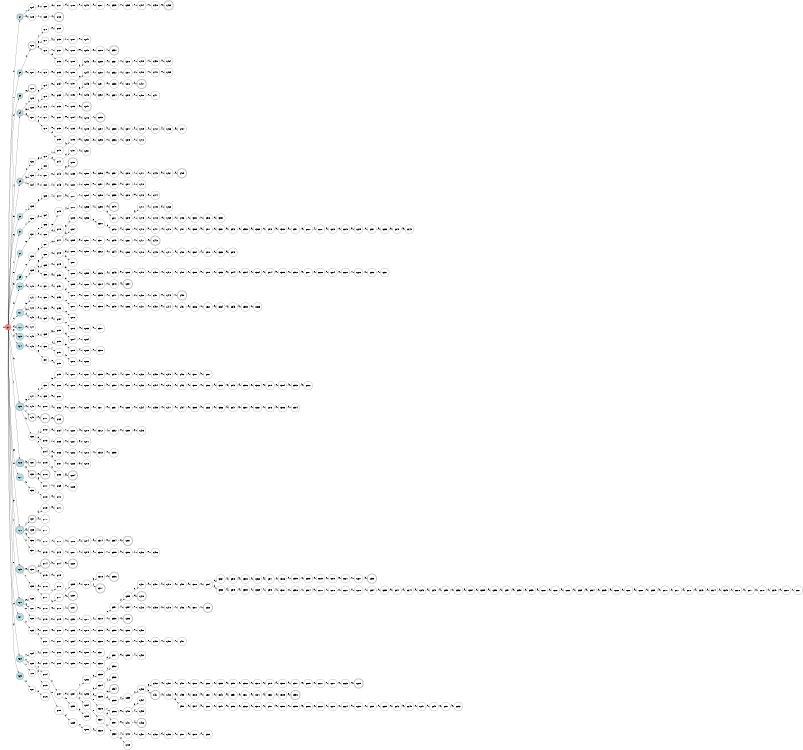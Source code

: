 digraph APTAALF {
__start0 [style = invis, shape = none, label = "", width = 0, height = 0];

rankdir=LR;
size="8,5";

s0 [style="filled", color="black", fillcolor="#ff817b" shape="circle", label="q0"];
s1 [style="rounded,filled", color="black", fillcolor="powderblue" shape="doublecircle", label="q1"];
s2 [style="filled", color="black", fillcolor="powderblue" shape="circle", label="q2"];
s3 [style="filled", color="black", fillcolor="powderblue" shape="circle", label="q3"];
s4 [style="rounded,filled", color="black", fillcolor="powderblue" shape="doublecircle", label="q4"];
s5 [style="rounded,filled", color="black", fillcolor="powderblue" shape="doublecircle", label="q5"];
s6 [style="filled", color="black", fillcolor="powderblue" shape="circle", label="q6"];
s7 [style="filled", color="black", fillcolor="powderblue" shape="circle", label="q7"];
s8 [style="filled", color="black", fillcolor="powderblue" shape="circle", label="q8"];
s9 [style="filled", color="black", fillcolor="powderblue" shape="circle", label="q9"];
s10 [style="filled", color="black", fillcolor="powderblue" shape="circle", label="q10"];
s11 [style="filled", color="black", fillcolor="powderblue" shape="circle", label="q11"];
s12 [style="filled", color="black", fillcolor="powderblue" shape="circle", label="q12"];
s13 [style="filled", color="black", fillcolor="powderblue" shape="circle", label="q13"];
s14 [style="filled", color="black", fillcolor="powderblue" shape="circle", label="q14"];
s15 [style="rounded,filled", color="black", fillcolor="powderblue" shape="doublecircle", label="q15"];
s16 [style="rounded,filled", color="black", fillcolor="powderblue" shape="doublecircle", label="q16"];
s17 [style="filled", color="black", fillcolor="powderblue" shape="circle", label="q17"];
s18 [style="rounded,filled", color="black", fillcolor="powderblue" shape="doublecircle", label="q18"];
s19 [style="rounded,filled", color="black", fillcolor="powderblue" shape="doublecircle", label="q19"];
s20 [style="rounded,filled", color="black", fillcolor="powderblue" shape="doublecircle", label="q20"];
s21 [style="filled", color="black", fillcolor="powderblue" shape="circle", label="q21"];
s22 [style="filled", color="black", fillcolor="powderblue" shape="circle", label="q22"];
s23 [style="filled", color="black", fillcolor="powderblue" shape="circle", label="q23"];
s24 [style="filled", color="black", fillcolor="white" shape="circle", label="q24"];
s25 [style="filled", color="black", fillcolor="white" shape="circle", label="q25"];
s26 [style="rounded,filled", color="black", fillcolor="white" shape="doublecircle", label="q26"];
s27 [style="filled", color="black", fillcolor="white" shape="circle", label="q27"];
s28 [style="rounded,filled", color="black", fillcolor="white" shape="doublecircle", label="q28"];
s29 [style="filled", color="black", fillcolor="white" shape="circle", label="q29"];
s30 [style="filled", color="black", fillcolor="white" shape="circle", label="q30"];
s31 [style="filled", color="black", fillcolor="white" shape="circle", label="q31"];
s32 [style="filled", color="black", fillcolor="white" shape="circle", label="q32"];
s33 [style="filled", color="black", fillcolor="white" shape="circle", label="q33"];
s34 [style="filled", color="black", fillcolor="white" shape="circle", label="q34"];
s35 [style="filled", color="black", fillcolor="white" shape="circle", label="q35"];
s36 [style="filled", color="black", fillcolor="white" shape="circle", label="q36"];
s37 [style="filled", color="black", fillcolor="white" shape="circle", label="q37"];
s38 [style="filled", color="black", fillcolor="white" shape="circle", label="q38"];
s39 [style="filled", color="black", fillcolor="white" shape="circle", label="q39"];
s40 [style="filled", color="black", fillcolor="white" shape="circle", label="q40"];
s41 [style="filled", color="black", fillcolor="white" shape="circle", label="q41"];
s42 [style="filled", color="black", fillcolor="white" shape="circle", label="q42"];
s43 [style="filled", color="black", fillcolor="white" shape="circle", label="q43"];
s44 [style="filled", color="black", fillcolor="white" shape="circle", label="q44"];
s45 [style="filled", color="black", fillcolor="white" shape="circle", label="q45"];
s46 [style="filled", color="black", fillcolor="white" shape="circle", label="q46"];
s47 [style="filled", color="black", fillcolor="white" shape="circle", label="q47"];
s48 [style="filled", color="black", fillcolor="white" shape="circle", label="q48"];
s49 [style="rounded,filled", color="black", fillcolor="white" shape="doublecircle", label="q49"];
s50 [style="filled", color="black", fillcolor="white" shape="circle", label="q50"];
s51 [style="rounded,filled", color="black", fillcolor="white" shape="doublecircle", label="q51"];
s52 [style="rounded,filled", color="black", fillcolor="white" shape="doublecircle", label="q52"];
s53 [style="filled", color="black", fillcolor="white" shape="circle", label="q53"];
s54 [style="rounded,filled", color="black", fillcolor="white" shape="doublecircle", label="q54"];
s55 [style="rounded,filled", color="black", fillcolor="white" shape="doublecircle", label="q55"];
s56 [style="filled", color="black", fillcolor="white" shape="circle", label="q56"];
s57 [style="filled", color="black", fillcolor="white" shape="circle", label="q57"];
s58 [style="rounded,filled", color="black", fillcolor="white" shape="doublecircle", label="q58"];
s59 [style="filled", color="black", fillcolor="white" shape="circle", label="q59"];
s60 [style="filled", color="black", fillcolor="white" shape="circle", label="q60"];
s61 [style="filled", color="black", fillcolor="white" shape="circle", label="q61"];
s62 [style="filled", color="black", fillcolor="white" shape="circle", label="q62"];
s63 [style="filled", color="black", fillcolor="white" shape="circle", label="q63"];
s64 [style="filled", color="black", fillcolor="white" shape="circle", label="q64"];
s65 [style="filled", color="black", fillcolor="white" shape="circle", label="q65"];
s66 [style="filled", color="black", fillcolor="white" shape="circle", label="q66"];
s67 [style="filled", color="black", fillcolor="white" shape="circle", label="q67"];
s68 [style="filled", color="black", fillcolor="white" shape="circle", label="q68"];
s69 [style="filled", color="black", fillcolor="white" shape="circle", label="q69"];
s70 [style="filled", color="black", fillcolor="white" shape="circle", label="q70"];
s71 [style="filled", color="black", fillcolor="white" shape="circle", label="q71"];
s72 [style="filled", color="black", fillcolor="white" shape="circle", label="q72"];
s73 [style="filled", color="black", fillcolor="white" shape="circle", label="q73"];
s74 [style="filled", color="black", fillcolor="white" shape="circle", label="q74"];
s75 [style="filled", color="black", fillcolor="white" shape="circle", label="q75"];
s76 [style="filled", color="black", fillcolor="white" shape="circle", label="q76"];
s77 [style="filled", color="black", fillcolor="white" shape="circle", label="q77"];
s78 [style="filled", color="black", fillcolor="white" shape="circle", label="q78"];
s79 [style="filled", color="black", fillcolor="white" shape="circle", label="q79"];
s80 [style="filled", color="black", fillcolor="white" shape="circle", label="q80"];
s81 [style="filled", color="black", fillcolor="white" shape="circle", label="q81"];
s82 [style="filled", color="black", fillcolor="white" shape="circle", label="q82"];
s83 [style="filled", color="black", fillcolor="white" shape="circle", label="q83"];
s84 [style="filled", color="black", fillcolor="white" shape="circle", label="q84"];
s85 [style="filled", color="black", fillcolor="white" shape="circle", label="q85"];
s86 [style="filled", color="black", fillcolor="white" shape="circle", label="q86"];
s87 [style="filled", color="black", fillcolor="white" shape="circle", label="q87"];
s88 [style="filled", color="black", fillcolor="white" shape="circle", label="q88"];
s89 [style="filled", color="black", fillcolor="white" shape="circle", label="q89"];
s90 [style="filled", color="black", fillcolor="white" shape="circle", label="q90"];
s91 [style="filled", color="black", fillcolor="white" shape="circle", label="q91"];
s92 [style="filled", color="black", fillcolor="white" shape="circle", label="q92"];
s93 [style="filled", color="black", fillcolor="white" shape="circle", label="q93"];
s94 [style="filled", color="black", fillcolor="white" shape="circle", label="q94"];
s95 [style="filled", color="black", fillcolor="white" shape="circle", label="q95"];
s96 [style="filled", color="black", fillcolor="white" shape="circle", label="q96"];
s97 [style="filled", color="black", fillcolor="white" shape="circle", label="q97"];
s98 [style="filled", color="black", fillcolor="white" shape="circle", label="q98"];
s99 [style="filled", color="black", fillcolor="white" shape="circle", label="q99"];
s100 [style="filled", color="black", fillcolor="white" shape="circle", label="q100"];
s101 [style="rounded,filled", color="black", fillcolor="white" shape="doublecircle", label="q101"];
s102 [style="filled", color="black", fillcolor="white" shape="circle", label="q102"];
s103 [style="filled", color="black", fillcolor="white" shape="circle", label="q103"];
s104 [style="filled", color="black", fillcolor="white" shape="circle", label="q104"];
s105 [style="filled", color="black", fillcolor="white" shape="circle", label="q105"];
s106 [style="rounded,filled", color="black", fillcolor="white" shape="doublecircle", label="q106"];
s107 [style="filled", color="black", fillcolor="white" shape="circle", label="q107"];
s108 [style="filled", color="black", fillcolor="white" shape="circle", label="q108"];
s109 [style="filled", color="black", fillcolor="white" shape="circle", label="q109"];
s110 [style="filled", color="black", fillcolor="white" shape="circle", label="q110"];
s111 [style="filled", color="black", fillcolor="white" shape="circle", label="q111"];
s112 [style="filled", color="black", fillcolor="white" shape="circle", label="q112"];
s113 [style="filled", color="black", fillcolor="white" shape="circle", label="q113"];
s114 [style="rounded,filled", color="black", fillcolor="white" shape="doublecircle", label="q114"];
s115 [style="filled", color="black", fillcolor="white" shape="circle", label="q115"];
s116 [style="filled", color="black", fillcolor="white" shape="circle", label="q116"];
s117 [style="filled", color="black", fillcolor="white" shape="circle", label="q117"];
s118 [style="filled", color="black", fillcolor="white" shape="circle", label="q118"];
s119 [style="filled", color="black", fillcolor="white" shape="circle", label="q119"];
s120 [style="filled", color="black", fillcolor="white" shape="circle", label="q120"];
s121 [style="filled", color="black", fillcolor="white" shape="circle", label="q121"];
s122 [style="filled", color="black", fillcolor="white" shape="circle", label="q122"];
s123 [style="filled", color="black", fillcolor="white" shape="circle", label="q123"];
s124 [style="filled", color="black", fillcolor="white" shape="circle", label="q124"];
s125 [style="filled", color="black", fillcolor="white" shape="circle", label="q125"];
s126 [style="filled", color="black", fillcolor="white" shape="circle", label="q126"];
s127 [style="filled", color="black", fillcolor="white" shape="circle", label="q127"];
s128 [style="rounded,filled", color="black", fillcolor="white" shape="doublecircle", label="q128"];
s129 [style="filled", color="black", fillcolor="white" shape="circle", label="q129"];
s130 [style="filled", color="black", fillcolor="white" shape="circle", label="q130"];
s131 [style="filled", color="black", fillcolor="white" shape="circle", label="q131"];
s132 [style="filled", color="black", fillcolor="white" shape="circle", label="q132"];
s133 [style="filled", color="black", fillcolor="white" shape="circle", label="q133"];
s134 [style="filled", color="black", fillcolor="white" shape="circle", label="q134"];
s135 [style="filled", color="black", fillcolor="white" shape="circle", label="q135"];
s136 [style="filled", color="black", fillcolor="white" shape="circle", label="q136"];
s137 [style="filled", color="black", fillcolor="white" shape="circle", label="q137"];
s138 [style="filled", color="black", fillcolor="white" shape="circle", label="q138"];
s139 [style="filled", color="black", fillcolor="white" shape="circle", label="q139"];
s140 [style="filled", color="black", fillcolor="white" shape="circle", label="q140"];
s141 [style="filled", color="black", fillcolor="white" shape="circle", label="q141"];
s142 [style="filled", color="black", fillcolor="white" shape="circle", label="q142"];
s143 [style="filled", color="black", fillcolor="white" shape="circle", label="q143"];
s144 [style="filled", color="black", fillcolor="white" shape="circle", label="q144"];
s145 [style="filled", color="black", fillcolor="white" shape="circle", label="q145"];
s146 [style="filled", color="black", fillcolor="white" shape="circle", label="q146"];
s147 [style="filled", color="black", fillcolor="white" shape="circle", label="q147"];
s148 [style="filled", color="black", fillcolor="white" shape="circle", label="q148"];
s149 [style="filled", color="black", fillcolor="white" shape="circle", label="q149"];
s150 [style="filled", color="black", fillcolor="white" shape="circle", label="q150"];
s151 [style="filled", color="black", fillcolor="white" shape="circle", label="q151"];
s152 [style="filled", color="black", fillcolor="white" shape="circle", label="q152"];
s153 [style="filled", color="black", fillcolor="white" shape="circle", label="q153"];
s154 [style="filled", color="black", fillcolor="white" shape="circle", label="q154"];
s155 [style="filled", color="black", fillcolor="white" shape="circle", label="q155"];
s156 [style="filled", color="black", fillcolor="white" shape="circle", label="q156"];
s157 [style="filled", color="black", fillcolor="white" shape="circle", label="q157"];
s158 [style="filled", color="black", fillcolor="white" shape="circle", label="q158"];
s159 [style="filled", color="black", fillcolor="white" shape="circle", label="q159"];
s160 [style="filled", color="black", fillcolor="white" shape="circle", label="q160"];
s161 [style="filled", color="black", fillcolor="white" shape="circle", label="q161"];
s162 [style="filled", color="black", fillcolor="white" shape="circle", label="q162"];
s163 [style="rounded,filled", color="black", fillcolor="white" shape="doublecircle", label="q163"];
s164 [style="filled", color="black", fillcolor="white" shape="circle", label="q164"];
s165 [style="filled", color="black", fillcolor="white" shape="circle", label="q165"];
s166 [style="filled", color="black", fillcolor="white" shape="circle", label="q166"];
s167 [style="filled", color="black", fillcolor="white" shape="circle", label="q167"];
s168 [style="filled", color="black", fillcolor="white" shape="circle", label="q168"];
s169 [style="filled", color="black", fillcolor="white" shape="circle", label="q169"];
s170 [style="filled", color="black", fillcolor="white" shape="circle", label="q170"];
s171 [style="filled", color="black", fillcolor="white" shape="circle", label="q171"];
s172 [style="filled", color="black", fillcolor="white" shape="circle", label="q172"];
s173 [style="filled", color="black", fillcolor="white" shape="circle", label="q173"];
s174 [style="filled", color="black", fillcolor="white" shape="circle", label="q174"];
s175 [style="filled", color="black", fillcolor="white" shape="circle", label="q175"];
s176 [style="filled", color="black", fillcolor="white" shape="circle", label="q176"];
s177 [style="filled", color="black", fillcolor="white" shape="circle", label="q177"];
s178 [style="filled", color="black", fillcolor="white" shape="circle", label="q178"];
s179 [style="filled", color="black", fillcolor="white" shape="circle", label="q179"];
s180 [style="filled", color="black", fillcolor="white" shape="circle", label="q180"];
s181 [style="filled", color="black", fillcolor="white" shape="circle", label="q181"];
s182 [style="filled", color="black", fillcolor="white" shape="circle", label="q182"];
s183 [style="filled", color="black", fillcolor="white" shape="circle", label="q183"];
s184 [style="filled", color="black", fillcolor="white" shape="circle", label="q184"];
s185 [style="filled", color="black", fillcolor="white" shape="circle", label="q185"];
s186 [style="filled", color="black", fillcolor="white" shape="circle", label="q186"];
s187 [style="filled", color="black", fillcolor="white" shape="circle", label="q187"];
s188 [style="filled", color="black", fillcolor="white" shape="circle", label="q188"];
s189 [style="filled", color="black", fillcolor="white" shape="circle", label="q189"];
s190 [style="filled", color="black", fillcolor="white" shape="circle", label="q190"];
s191 [style="filled", color="black", fillcolor="white" shape="circle", label="q191"];
s192 [style="filled", color="black", fillcolor="white" shape="circle", label="q192"];
s193 [style="filled", color="black", fillcolor="white" shape="circle", label="q193"];
s194 [style="filled", color="black", fillcolor="white" shape="circle", label="q194"];
s195 [style="filled", color="black", fillcolor="white" shape="circle", label="q195"];
s196 [style="filled", color="black", fillcolor="white" shape="circle", label="q196"];
s197 [style="filled", color="black", fillcolor="white" shape="circle", label="q197"];
s198 [style="rounded,filled", color="black", fillcolor="white" shape="doublecircle", label="q198"];
s199 [style="filled", color="black", fillcolor="white" shape="circle", label="q199"];
s200 [style="filled", color="black", fillcolor="white" shape="circle", label="q200"];
s201 [style="filled", color="black", fillcolor="white" shape="circle", label="q201"];
s202 [style="filled", color="black", fillcolor="white" shape="circle", label="q202"];
s203 [style="filled", color="black", fillcolor="white" shape="circle", label="q203"];
s204 [style="filled", color="black", fillcolor="white" shape="circle", label="q204"];
s205 [style="filled", color="black", fillcolor="white" shape="circle", label="q205"];
s206 [style="filled", color="black", fillcolor="white" shape="circle", label="q206"];
s207 [style="filled", color="black", fillcolor="white" shape="circle", label="q207"];
s208 [style="filled", color="black", fillcolor="white" shape="circle", label="q208"];
s209 [style="filled", color="black", fillcolor="white" shape="circle", label="q209"];
s210 [style="filled", color="black", fillcolor="white" shape="circle", label="q210"];
s211 [style="filled", color="black", fillcolor="white" shape="circle", label="q211"];
s212 [style="filled", color="black", fillcolor="white" shape="circle", label="q212"];
s213 [style="filled", color="black", fillcolor="white" shape="circle", label="q213"];
s214 [style="filled", color="black", fillcolor="white" shape="circle", label="q214"];
s215 [style="filled", color="black", fillcolor="white" shape="circle", label="q215"];
s216 [style="filled", color="black", fillcolor="white" shape="circle", label="q216"];
s217 [style="filled", color="black", fillcolor="white" shape="circle", label="q217"];
s218 [style="filled", color="black", fillcolor="white" shape="circle", label="q218"];
s219 [style="filled", color="black", fillcolor="white" shape="circle", label="q219"];
s220 [style="filled", color="black", fillcolor="white" shape="circle", label="q220"];
s221 [style="filled", color="black", fillcolor="white" shape="circle", label="q221"];
s222 [style="filled", color="black", fillcolor="white" shape="circle", label="q222"];
s223 [style="filled", color="black", fillcolor="white" shape="circle", label="q223"];
s224 [style="rounded,filled", color="black", fillcolor="white" shape="doublecircle", label="q224"];
s225 [style="filled", color="black", fillcolor="white" shape="circle", label="q225"];
s226 [style="filled", color="black", fillcolor="white" shape="circle", label="q226"];
s227 [style="filled", color="black", fillcolor="white" shape="circle", label="q227"];
s228 [style="rounded,filled", color="black", fillcolor="white" shape="doublecircle", label="q228"];
s229 [style="filled", color="black", fillcolor="white" shape="circle", label="q229"];
s230 [style="rounded,filled", color="black", fillcolor="white" shape="doublecircle", label="q230"];
s231 [style="rounded,filled", color="black", fillcolor="white" shape="doublecircle", label="q231"];
s232 [style="filled", color="black", fillcolor="white" shape="circle", label="q232"];
s233 [style="filled", color="black", fillcolor="white" shape="circle", label="q233"];
s234 [style="filled", color="black", fillcolor="white" shape="circle", label="q234"];
s235 [style="filled", color="black", fillcolor="white" shape="circle", label="q235"];
s236 [style="filled", color="black", fillcolor="white" shape="circle", label="q236"];
s237 [style="filled", color="black", fillcolor="white" shape="circle", label="q237"];
s238 [style="filled", color="black", fillcolor="white" shape="circle", label="q238"];
s239 [style="filled", color="black", fillcolor="white" shape="circle", label="q239"];
s240 [style="filled", color="black", fillcolor="white" shape="circle", label="q240"];
s241 [style="filled", color="black", fillcolor="white" shape="circle", label="q241"];
s242 [style="filled", color="black", fillcolor="white" shape="circle", label="q242"];
s243 [style="filled", color="black", fillcolor="white" shape="circle", label="q243"];
s244 [style="filled", color="black", fillcolor="white" shape="circle", label="q244"];
s245 [style="filled", color="black", fillcolor="white" shape="circle", label="q245"];
s246 [style="filled", color="black", fillcolor="white" shape="circle", label="q246"];
s247 [style="rounded,filled", color="black", fillcolor="white" shape="doublecircle", label="q247"];
s248 [style="filled", color="black", fillcolor="white" shape="circle", label="q248"];
s249 [style="filled", color="black", fillcolor="white" shape="circle", label="q249"];
s250 [style="filled", color="black", fillcolor="white" shape="circle", label="q250"];
s251 [style="filled", color="black", fillcolor="white" shape="circle", label="q251"];
s252 [style="filled", color="black", fillcolor="white" shape="circle", label="q252"];
s253 [style="filled", color="black", fillcolor="white" shape="circle", label="q253"];
s254 [style="filled", color="black", fillcolor="white" shape="circle", label="q254"];
s255 [style="filled", color="black", fillcolor="white" shape="circle", label="q255"];
s256 [style="filled", color="black", fillcolor="white" shape="circle", label="q256"];
s257 [style="filled", color="black", fillcolor="white" shape="circle", label="q257"];
s258 [style="filled", color="black", fillcolor="white" shape="circle", label="q258"];
s259 [style="filled", color="black", fillcolor="white" shape="circle", label="q259"];
s260 [style="filled", color="black", fillcolor="white" shape="circle", label="q260"];
s261 [style="filled", color="black", fillcolor="white" shape="circle", label="q261"];
s262 [style="filled", color="black", fillcolor="white" shape="circle", label="q262"];
s263 [style="filled", color="black", fillcolor="white" shape="circle", label="q263"];
s264 [style="filled", color="black", fillcolor="white" shape="circle", label="q264"];
s265 [style="filled", color="black", fillcolor="white" shape="circle", label="q265"];
s266 [style="filled", color="black", fillcolor="white" shape="circle", label="q266"];
s267 [style="filled", color="black", fillcolor="white" shape="circle", label="q267"];
s268 [style="filled", color="black", fillcolor="white" shape="circle", label="q268"];
s269 [style="filled", color="black", fillcolor="white" shape="circle", label="q269"];
s270 [style="filled", color="black", fillcolor="white" shape="circle", label="q270"];
s271 [style="filled", color="black", fillcolor="white" shape="circle", label="q271"];
s272 [style="filled", color="black", fillcolor="white" shape="circle", label="q272"];
s273 [style="filled", color="black", fillcolor="white" shape="circle", label="q273"];
s274 [style="filled", color="black", fillcolor="white" shape="circle", label="q274"];
s275 [style="filled", color="black", fillcolor="white" shape="circle", label="q275"];
s276 [style="filled", color="black", fillcolor="white" shape="circle", label="q276"];
s277 [style="filled", color="black", fillcolor="white" shape="circle", label="q277"];
s278 [style="filled", color="black", fillcolor="white" shape="circle", label="q278"];
s279 [style="filled", color="black", fillcolor="white" shape="circle", label="q279"];
s280 [style="filled", color="black", fillcolor="white" shape="circle", label="q280"];
s281 [style="filled", color="black", fillcolor="white" shape="circle", label="q281"];
s282 [style="filled", color="black", fillcolor="white" shape="circle", label="q282"];
s283 [style="filled", color="black", fillcolor="white" shape="circle", label="q283"];
s284 [style="filled", color="black", fillcolor="white" shape="circle", label="q284"];
s285 [style="filled", color="black", fillcolor="white" shape="circle", label="q285"];
s286 [style="filled", color="black", fillcolor="white" shape="circle", label="q286"];
s287 [style="filled", color="black", fillcolor="white" shape="circle", label="q287"];
s288 [style="filled", color="black", fillcolor="white" shape="circle", label="q288"];
s289 [style="filled", color="black", fillcolor="white" shape="circle", label="q289"];
s290 [style="filled", color="black", fillcolor="white" shape="circle", label="q290"];
s291 [style="filled", color="black", fillcolor="white" shape="circle", label="q291"];
s292 [style="filled", color="black", fillcolor="white" shape="circle", label="q292"];
s293 [style="rounded,filled", color="black", fillcolor="white" shape="doublecircle", label="q293"];
s294 [style="filled", color="black", fillcolor="white" shape="circle", label="q294"];
s295 [style="filled", color="black", fillcolor="white" shape="circle", label="q295"];
s296 [style="filled", color="black", fillcolor="white" shape="circle", label="q296"];
s297 [style="filled", color="black", fillcolor="white" shape="circle", label="q297"];
s298 [style="filled", color="black", fillcolor="white" shape="circle", label="q298"];
s299 [style="filled", color="black", fillcolor="white" shape="circle", label="q299"];
s300 [style="filled", color="black", fillcolor="white" shape="circle", label="q300"];
s301 [style="filled", color="black", fillcolor="white" shape="circle", label="q301"];
s302 [style="filled", color="black", fillcolor="white" shape="circle", label="q302"];
s303 [style="filled", color="black", fillcolor="white" shape="circle", label="q303"];
s304 [style="filled", color="black", fillcolor="white" shape="circle", label="q304"];
s305 [style="filled", color="black", fillcolor="white" shape="circle", label="q305"];
s306 [style="filled", color="black", fillcolor="white" shape="circle", label="q306"];
s307 [style="filled", color="black", fillcolor="white" shape="circle", label="q307"];
s308 [style="filled", color="black", fillcolor="white" shape="circle", label="q308"];
s309 [style="filled", color="black", fillcolor="white" shape="circle", label="q309"];
s310 [style="filled", color="black", fillcolor="white" shape="circle", label="q310"];
s311 [style="filled", color="black", fillcolor="white" shape="circle", label="q311"];
s312 [style="filled", color="black", fillcolor="white" shape="circle", label="q312"];
s313 [style="filled", color="black", fillcolor="white" shape="circle", label="q313"];
s314 [style="filled", color="black", fillcolor="white" shape="circle", label="q314"];
s315 [style="filled", color="black", fillcolor="white" shape="circle", label="q315"];
s316 [style="filled", color="black", fillcolor="white" shape="circle", label="q316"];
s317 [style="rounded,filled", color="black", fillcolor="white" shape="doublecircle", label="q317"];
s318 [style="filled", color="black", fillcolor="white" shape="circle", label="q318"];
s319 [style="filled", color="black", fillcolor="white" shape="circle", label="q319"];
s320 [style="filled", color="black", fillcolor="white" shape="circle", label="q320"];
s321 [style="filled", color="black", fillcolor="white" shape="circle", label="q321"];
s322 [style="filled", color="black", fillcolor="white" shape="circle", label="q322"];
s323 [style="filled", color="black", fillcolor="white" shape="circle", label="q323"];
s324 [style="filled", color="black", fillcolor="white" shape="circle", label="q324"];
s325 [style="filled", color="black", fillcolor="white" shape="circle", label="q325"];
s326 [style="filled", color="black", fillcolor="white" shape="circle", label="q326"];
s327 [style="filled", color="black", fillcolor="white" shape="circle", label="q327"];
s328 [style="filled", color="black", fillcolor="white" shape="circle", label="q328"];
s329 [style="filled", color="black", fillcolor="white" shape="circle", label="q329"];
s330 [style="rounded,filled", color="black", fillcolor="white" shape="doublecircle", label="q330"];
s331 [style="filled", color="black", fillcolor="white" shape="circle", label="q331"];
s332 [style="filled", color="black", fillcolor="white" shape="circle", label="q332"];
s333 [style="filled", color="black", fillcolor="white" shape="circle", label="q333"];
s334 [style="filled", color="black", fillcolor="white" shape="circle", label="q334"];
s335 [style="filled", color="black", fillcolor="white" shape="circle", label="q335"];
s336 [style="filled", color="black", fillcolor="white" shape="circle", label="q336"];
s337 [style="filled", color="black", fillcolor="white" shape="circle", label="q337"];
s338 [style="filled", color="black", fillcolor="white" shape="circle", label="q338"];
s339 [style="filled", color="black", fillcolor="white" shape="circle", label="q339"];
s340 [style="rounded,filled", color="black", fillcolor="white" shape="doublecircle", label="q340"];
s341 [style="filled", color="black", fillcolor="white" shape="circle", label="q341"];
s342 [style="filled", color="black", fillcolor="white" shape="circle", label="q342"];
s343 [style="filled", color="black", fillcolor="white" shape="circle", label="q343"];
s344 [style="filled", color="black", fillcolor="white" shape="circle", label="q344"];
s345 [style="filled", color="black", fillcolor="white" shape="circle", label="q345"];
s346 [style="filled", color="black", fillcolor="white" shape="circle", label="q346"];
s347 [style="filled", color="black", fillcolor="white" shape="circle", label="q347"];
s348 [style="filled", color="black", fillcolor="white" shape="circle", label="q348"];
s349 [style="filled", color="black", fillcolor="white" shape="circle", label="q349"];
s350 [style="filled", color="black", fillcolor="white" shape="circle", label="q350"];
s351 [style="filled", color="black", fillcolor="white" shape="circle", label="q351"];
s352 [style="filled", color="black", fillcolor="white" shape="circle", label="q352"];
s353 [style="filled", color="black", fillcolor="white" shape="circle", label="q353"];
s354 [style="filled", color="black", fillcolor="white" shape="circle", label="q354"];
s355 [style="filled", color="black", fillcolor="white" shape="circle", label="q355"];
s356 [style="rounded,filled", color="black", fillcolor="white" shape="doublecircle", label="q356"];
s357 [style="filled", color="black", fillcolor="white" shape="circle", label="q357"];
s358 [style="filled", color="black", fillcolor="white" shape="circle", label="q358"];
s359 [style="filled", color="black", fillcolor="white" shape="circle", label="q359"];
s360 [style="filled", color="black", fillcolor="white" shape="circle", label="q360"];
s361 [style="filled", color="black", fillcolor="white" shape="circle", label="q361"];
s362 [style="filled", color="black", fillcolor="white" shape="circle", label="q362"];
s363 [style="filled", color="black", fillcolor="white" shape="circle", label="q363"];
s364 [style="rounded,filled", color="black", fillcolor="white" shape="doublecircle", label="q364"];
s365 [style="filled", color="black", fillcolor="white" shape="circle", label="q365"];
s366 [style="filled", color="black", fillcolor="white" shape="circle", label="q366"];
s367 [style="filled", color="black", fillcolor="white" shape="circle", label="q367"];
s368 [style="filled", color="black", fillcolor="white" shape="circle", label="q368"];
s369 [style="filled", color="black", fillcolor="white" shape="circle", label="q369"];
s370 [style="filled", color="black", fillcolor="white" shape="circle", label="q370"];
s371 [style="filled", color="black", fillcolor="white" shape="circle", label="q371"];
s372 [style="filled", color="black", fillcolor="white" shape="circle", label="q372"];
s373 [style="filled", color="black", fillcolor="white" shape="circle", label="q373"];
s374 [style="filled", color="black", fillcolor="white" shape="circle", label="q374"];
s375 [style="filled", color="black", fillcolor="white" shape="circle", label="q375"];
s376 [style="filled", color="black", fillcolor="white" shape="circle", label="q376"];
s377 [style="filled", color="black", fillcolor="white" shape="circle", label="q377"];
s378 [style="filled", color="black", fillcolor="white" shape="circle", label="q378"];
s379 [style="filled", color="black", fillcolor="white" shape="circle", label="q379"];
s380 [style="filled", color="black", fillcolor="white" shape="circle", label="q380"];
s381 [style="filled", color="black", fillcolor="white" shape="circle", label="q381"];
s382 [style="filled", color="black", fillcolor="white" shape="circle", label="q382"];
s383 [style="filled", color="black", fillcolor="white" shape="circle", label="q383"];
s384 [style="rounded,filled", color="black", fillcolor="white" shape="doublecircle", label="q384"];
s385 [style="filled", color="black", fillcolor="white" shape="circle", label="q385"];
s386 [style="filled", color="black", fillcolor="white" shape="circle", label="q386"];
s387 [style="filled", color="black", fillcolor="white" shape="circle", label="q387"];
s388 [style="filled", color="black", fillcolor="white" shape="circle", label="q388"];
s389 [style="filled", color="black", fillcolor="white" shape="circle", label="q389"];
s390 [style="filled", color="black", fillcolor="white" shape="circle", label="q390"];
s391 [style="rounded,filled", color="black", fillcolor="white" shape="doublecircle", label="q391"];
s392 [style="filled", color="black", fillcolor="white" shape="circle", label="q392"];
s393 [style="filled", color="black", fillcolor="white" shape="circle", label="q393"];
s394 [style="filled", color="black", fillcolor="white" shape="circle", label="q394"];
s395 [style="rounded,filled", color="black", fillcolor="white" shape="doublecircle", label="q395"];
s396 [style="filled", color="black", fillcolor="white" shape="circle", label="q396"];
s397 [style="filled", color="black", fillcolor="white" shape="circle", label="q397"];
s398 [style="filled", color="black", fillcolor="white" shape="circle", label="q398"];
s399 [style="filled", color="black", fillcolor="white" shape="circle", label="q399"];
s400 [style="filled", color="black", fillcolor="white" shape="circle", label="q400"];
s401 [style="filled", color="black", fillcolor="white" shape="circle", label="q401"];
s402 [style="filled", color="black", fillcolor="white" shape="circle", label="q402"];
s403 [style="filled", color="black", fillcolor="white" shape="circle", label="q403"];
s404 [style="filled", color="black", fillcolor="white" shape="circle", label="q404"];
s405 [style="filled", color="black", fillcolor="white" shape="circle", label="q405"];
s406 [style="filled", color="black", fillcolor="white" shape="circle", label="q406"];
s407 [style="rounded,filled", color="black", fillcolor="white" shape="doublecircle", label="q407"];
s408 [style="filled", color="black", fillcolor="white" shape="circle", label="q408"];
s409 [style="filled", color="black", fillcolor="white" shape="circle", label="q409"];
s410 [style="filled", color="black", fillcolor="white" shape="circle", label="q410"];
s411 [style="filled", color="black", fillcolor="white" shape="circle", label="q411"];
s412 [style="filled", color="black", fillcolor="white" shape="circle", label="q412"];
s413 [style="filled", color="black", fillcolor="white" shape="circle", label="q413"];
s414 [style="filled", color="black", fillcolor="white" shape="circle", label="q414"];
s415 [style="filled", color="black", fillcolor="white" shape="circle", label="q415"];
s416 [style="filled", color="black", fillcolor="white" shape="circle", label="q416"];
s417 [style="filled", color="black", fillcolor="white" shape="circle", label="q417"];
s418 [style="filled", color="black", fillcolor="white" shape="circle", label="q418"];
s419 [style="filled", color="black", fillcolor="white" shape="circle", label="q419"];
s420 [style="filled", color="black", fillcolor="white" shape="circle", label="q420"];
s421 [style="filled", color="black", fillcolor="white" shape="circle", label="q421"];
s422 [style="filled", color="black", fillcolor="white" shape="circle", label="q422"];
s423 [style="filled", color="black", fillcolor="white" shape="circle", label="q423"];
s424 [style="filled", color="black", fillcolor="white" shape="circle", label="q424"];
s425 [style="filled", color="black", fillcolor="white" shape="circle", label="q425"];
s426 [style="filled", color="black", fillcolor="white" shape="circle", label="q426"];
s427 [style="filled", color="black", fillcolor="white" shape="circle", label="q427"];
s428 [style="rounded,filled", color="black", fillcolor="white" shape="doublecircle", label="q428"];
s429 [style="filled", color="black", fillcolor="white" shape="circle", label="q429"];
s430 [style="filled", color="black", fillcolor="white" shape="circle", label="q430"];
s431 [style="filled", color="black", fillcolor="white" shape="circle", label="q431"];
s432 [style="filled", color="black", fillcolor="white" shape="circle", label="q432"];
s433 [style="filled", color="black", fillcolor="white" shape="circle", label="q433"];
s434 [style="filled", color="black", fillcolor="white" shape="circle", label="q434"];
s435 [style="filled", color="black", fillcolor="white" shape="circle", label="q435"];
s436 [style="rounded,filled", color="black", fillcolor="white" shape="doublecircle", label="q436"];
s437 [style="filled", color="black", fillcolor="white" shape="circle", label="q437"];
s438 [style="filled", color="black", fillcolor="white" shape="circle", label="q438"];
s439 [style="filled", color="black", fillcolor="white" shape="circle", label="q439"];
s440 [style="filled", color="black", fillcolor="white" shape="circle", label="q440"];
s441 [style="filled", color="black", fillcolor="white" shape="circle", label="q441"];
s442 [style="filled", color="black", fillcolor="white" shape="circle", label="q442"];
s443 [style="filled", color="black", fillcolor="white" shape="circle", label="q443"];
s444 [style="filled", color="black", fillcolor="white" shape="circle", label="q444"];
s445 [style="filled", color="black", fillcolor="white" shape="circle", label="q445"];
s446 [style="filled", color="black", fillcolor="white" shape="circle", label="q446"];
s447 [style="filled", color="black", fillcolor="white" shape="circle", label="q447"];
s448 [style="rounded,filled", color="black", fillcolor="white" shape="doublecircle", label="q448"];
s449 [style="filled", color="black", fillcolor="white" shape="circle", label="q449"];
s450 [style="filled", color="black", fillcolor="white" shape="circle", label="q450"];
s451 [style="filled", color="black", fillcolor="white" shape="circle", label="q451"];
s452 [style="filled", color="black", fillcolor="white" shape="circle", label="q452"];
s453 [style="filled", color="black", fillcolor="white" shape="circle", label="q453"];
s454 [style="filled", color="black", fillcolor="white" shape="circle", label="q454"];
s455 [style="filled", color="black", fillcolor="white" shape="circle", label="q455"];
s456 [style="filled", color="black", fillcolor="white" shape="circle", label="q456"];
s457 [style="filled", color="black", fillcolor="white" shape="circle", label="q457"];
s458 [style="filled", color="black", fillcolor="white" shape="circle", label="q458"];
s459 [style="filled", color="black", fillcolor="white" shape="circle", label="q459"];
s460 [style="filled", color="black", fillcolor="white" shape="circle", label="q460"];
s461 [style="rounded,filled", color="black", fillcolor="white" shape="doublecircle", label="q461"];
s462 [style="filled", color="black", fillcolor="white" shape="circle", label="q462"];
s463 [style="rounded,filled", color="black", fillcolor="white" shape="doublecircle", label="q463"];
s464 [style="filled", color="black", fillcolor="white" shape="circle", label="q464"];
s465 [style="filled", color="black", fillcolor="white" shape="circle", label="q465"];
s466 [style="filled", color="black", fillcolor="white" shape="circle", label="q466"];
s467 [style="filled", color="black", fillcolor="white" shape="circle", label="q467"];
s468 [style="filled", color="black", fillcolor="white" shape="circle", label="q468"];
s469 [style="filled", color="black", fillcolor="white" shape="circle", label="q469"];
s470 [style="filled", color="black", fillcolor="white" shape="circle", label="q470"];
s471 [style="filled", color="black", fillcolor="white" shape="circle", label="q471"];
s472 [style="filled", color="black", fillcolor="white" shape="circle", label="q472"];
s473 [style="filled", color="black", fillcolor="white" shape="circle", label="q473"];
s474 [style="filled", color="black", fillcolor="white" shape="circle", label="q474"];
s475 [style="filled", color="black", fillcolor="white" shape="circle", label="q475"];
s476 [style="filled", color="black", fillcolor="white" shape="circle", label="q476"];
s477 [style="filled", color="black", fillcolor="white" shape="circle", label="q477"];
s478 [style="filled", color="black", fillcolor="white" shape="circle", label="q478"];
s479 [style="filled", color="black", fillcolor="white" shape="circle", label="q479"];
s480 [style="filled", color="black", fillcolor="white" shape="circle", label="q480"];
s481 [style="filled", color="black", fillcolor="white" shape="circle", label="q481"];
s482 [style="filled", color="black", fillcolor="white" shape="circle", label="q482"];
s483 [style="filled", color="black", fillcolor="white" shape="circle", label="q483"];
s484 [style="filled", color="black", fillcolor="white" shape="circle", label="q484"];
s485 [style="rounded,filled", color="black", fillcolor="white" shape="doublecircle", label="q485"];
s486 [style="filled", color="black", fillcolor="white" shape="circle", label="q486"];
s487 [style="filled", color="black", fillcolor="white" shape="circle", label="q487"];
s488 [style="filled", color="black", fillcolor="white" shape="circle", label="q488"];
s489 [style="filled", color="black", fillcolor="white" shape="circle", label="q489"];
s490 [style="rounded,filled", color="black", fillcolor="white" shape="doublecircle", label="q490"];
s491 [style="filled", color="black", fillcolor="white" shape="circle", label="q491"];
s492 [style="filled", color="black", fillcolor="white" shape="circle", label="q492"];
s493 [style="filled", color="black", fillcolor="white" shape="circle", label="q493"];
s494 [style="filled", color="black", fillcolor="white" shape="circle", label="q494"];
s495 [style="filled", color="black", fillcolor="white" shape="circle", label="q495"];
s496 [style="filled", color="black", fillcolor="white" shape="circle", label="q496"];
s497 [style="filled", color="black", fillcolor="white" shape="circle", label="q497"];
s498 [style="filled", color="black", fillcolor="white" shape="circle", label="q498"];
s499 [style="filled", color="black", fillcolor="white" shape="circle", label="q499"];
s500 [style="filled", color="black", fillcolor="white" shape="circle", label="q500"];
s501 [style="filled", color="black", fillcolor="white" shape="circle", label="q501"];
s502 [style="filled", color="black", fillcolor="white" shape="circle", label="q502"];
s503 [style="filled", color="black", fillcolor="white" shape="circle", label="q503"];
s504 [style="filled", color="black", fillcolor="white" shape="circle", label="q504"];
s505 [style="filled", color="black", fillcolor="white" shape="circle", label="q505"];
s506 [style="filled", color="black", fillcolor="white" shape="circle", label="q506"];
s507 [style="filled", color="black", fillcolor="white" shape="circle", label="q507"];
s508 [style="filled", color="black", fillcolor="white" shape="circle", label="q508"];
s509 [style="filled", color="black", fillcolor="white" shape="circle", label="q509"];
s510 [style="filled", color="black", fillcolor="white" shape="circle", label="q510"];
s511 [style="filled", color="black", fillcolor="white" shape="circle", label="q511"];
s512 [style="filled", color="black", fillcolor="white" shape="circle", label="q512"];
s513 [style="filled", color="black", fillcolor="white" shape="circle", label="q513"];
s514 [style="filled", color="black", fillcolor="white" shape="circle", label="q514"];
s515 [style="filled", color="black", fillcolor="white" shape="circle", label="q515"];
s516 [style="filled", color="black", fillcolor="white" shape="circle", label="q516"];
s517 [style="filled", color="black", fillcolor="white" shape="circle", label="q517"];
s518 [style="filled", color="black", fillcolor="white" shape="circle", label="q518"];
s519 [style="filled", color="black", fillcolor="white" shape="circle", label="q519"];
s520 [style="filled", color="black", fillcolor="white" shape="circle", label="q520"];
s521 [style="filled", color="black", fillcolor="white" shape="circle", label="q521"];
s522 [style="filled", color="black", fillcolor="white" shape="circle", label="q522"];
s523 [style="filled", color="black", fillcolor="white" shape="circle", label="q523"];
s524 [style="filled", color="black", fillcolor="white" shape="circle", label="q524"];
s525 [style="rounded,filled", color="black", fillcolor="white" shape="doublecircle", label="q525"];
s526 [style="filled", color="black", fillcolor="white" shape="circle", label="q526"];
s527 [style="filled", color="black", fillcolor="white" shape="circle", label="q527"];
s528 [style="filled", color="black", fillcolor="white" shape="circle", label="q528"];
s529 [style="filled", color="black", fillcolor="white" shape="circle", label="q529"];
s530 [style="filled", color="black", fillcolor="white" shape="circle", label="q530"];
s531 [style="filled", color="black", fillcolor="white" shape="circle", label="q531"];
s532 [style="filled", color="black", fillcolor="white" shape="circle", label="q532"];
s533 [style="filled", color="black", fillcolor="white" shape="circle", label="q533"];
s534 [style="filled", color="black", fillcolor="white" shape="circle", label="q534"];
s535 [style="filled", color="black", fillcolor="white" shape="circle", label="q535"];
s536 [style="filled", color="black", fillcolor="white" shape="circle", label="q536"];
s537 [style="filled", color="black", fillcolor="white" shape="circle", label="q537"];
s538 [style="filled", color="black", fillcolor="white" shape="circle", label="q538"];
s539 [style="filled", color="black", fillcolor="white" shape="circle", label="q539"];
s540 [style="filled", color="black", fillcolor="white" shape="circle", label="q540"];
s541 [style="filled", color="black", fillcolor="white" shape="circle", label="q541"];
s542 [style="filled", color="black", fillcolor="white" shape="circle", label="q542"];
s543 [style="filled", color="black", fillcolor="white" shape="circle", label="q543"];
s544 [style="filled", color="black", fillcolor="white" shape="circle", label="q544"];
s545 [style="filled", color="black", fillcolor="white" shape="circle", label="q545"];
s546 [style="filled", color="black", fillcolor="white" shape="circle", label="q546"];
s547 [style="filled", color="black", fillcolor="white" shape="circle", label="q547"];
s548 [style="filled", color="black", fillcolor="white" shape="circle", label="q548"];
s549 [style="filled", color="black", fillcolor="white" shape="circle", label="q549"];
s550 [style="filled", color="black", fillcolor="white" shape="circle", label="q550"];
s551 [style="filled", color="black", fillcolor="white" shape="circle", label="q551"];
s552 [style="filled", color="black", fillcolor="white" shape="circle", label="q552"];
s553 [style="filled", color="black", fillcolor="white" shape="circle", label="q553"];
s554 [style="filled", color="black", fillcolor="white" shape="circle", label="q554"];
s555 [style="filled", color="black", fillcolor="white" shape="circle", label="q555"];
s556 [style="filled", color="black", fillcolor="white" shape="circle", label="q556"];
s557 [style="filled", color="black", fillcolor="white" shape="circle", label="q557"];
s558 [style="filled", color="black", fillcolor="white" shape="circle", label="q558"];
s559 [style="filled", color="black", fillcolor="white" shape="circle", label="q559"];
s560 [style="filled", color="black", fillcolor="white" shape="circle", label="q560"];
s561 [style="filled", color="black", fillcolor="white" shape="circle", label="q561"];
s562 [style="filled", color="black", fillcolor="white" shape="circle", label="q562"];
s563 [style="filled", color="black", fillcolor="white" shape="circle", label="q563"];
s564 [style="filled", color="black", fillcolor="white" shape="circle", label="q564"];
s565 [style="filled", color="black", fillcolor="white" shape="circle", label="q565"];
s566 [style="filled", color="black", fillcolor="white" shape="circle", label="q566"];
s567 [style="filled", color="black", fillcolor="white" shape="circle", label="q567"];
s568 [style="filled", color="black", fillcolor="white" shape="circle", label="q568"];
s569 [style="filled", color="black", fillcolor="white" shape="circle", label="q569"];
s570 [style="filled", color="black", fillcolor="white" shape="circle", label="q570"];
s571 [style="filled", color="black", fillcolor="white" shape="circle", label="q571"];
s572 [style="filled", color="black", fillcolor="white" shape="circle", label="q572"];
s573 [style="filled", color="black", fillcolor="white" shape="circle", label="q573"];
s574 [style="filled", color="black", fillcolor="white" shape="circle", label="q574"];
s575 [style="filled", color="black", fillcolor="white" shape="circle", label="q575"];
s576 [style="filled", color="black", fillcolor="white" shape="circle", label="q576"];
s577 [style="filled", color="black", fillcolor="white" shape="circle", label="q577"];
s578 [style="filled", color="black", fillcolor="white" shape="circle", label="q578"];
s579 [style="filled", color="black", fillcolor="white" shape="circle", label="q579"];
s580 [style="filled", color="black", fillcolor="white" shape="circle", label="q580"];
s581 [style="filled", color="black", fillcolor="white" shape="circle", label="q581"];
s582 [style="filled", color="black", fillcolor="white" shape="circle", label="q582"];
s583 [style="filled", color="black", fillcolor="white" shape="circle", label="q583"];
s584 [style="filled", color="black", fillcolor="white" shape="circle", label="q584"];
s585 [style="filled", color="black", fillcolor="white" shape="circle", label="q585"];
s586 [style="filled", color="black", fillcolor="white" shape="circle", label="q586"];
s587 [style="filled", color="black", fillcolor="white" shape="circle", label="q587"];
s588 [style="filled", color="black", fillcolor="white" shape="circle", label="q588"];
s589 [style="filled", color="black", fillcolor="white" shape="circle", label="q589"];
s590 [style="filled", color="black", fillcolor="white" shape="circle", label="q590"];
s591 [style="filled", color="black", fillcolor="white" shape="circle", label="q591"];
s592 [style="filled", color="black", fillcolor="white" shape="circle", label="q592"];
s593 [style="filled", color="black", fillcolor="white" shape="circle", label="q593"];
s594 [style="filled", color="black", fillcolor="white" shape="circle", label="q594"];
s595 [style="filled", color="black", fillcolor="white" shape="circle", label="q595"];
s596 [style="filled", color="black", fillcolor="white" shape="circle", label="q596"];
s597 [style="filled", color="black", fillcolor="white" shape="circle", label="q597"];
s598 [style="rounded,filled", color="black", fillcolor="white" shape="doublecircle", label="q598"];
s599 [style="filled", color="black", fillcolor="white" shape="circle", label="q599"];
s600 [style="filled", color="black", fillcolor="white" shape="circle", label="q600"];
s601 [style="filled", color="black", fillcolor="white" shape="circle", label="q601"];
s602 [style="filled", color="black", fillcolor="white" shape="circle", label="q602"];
s603 [style="filled", color="black", fillcolor="white" shape="circle", label="q603"];
s604 [style="filled", color="black", fillcolor="white" shape="circle", label="q604"];
s605 [style="filled", color="black", fillcolor="white" shape="circle", label="q605"];
s606 [style="filled", color="black", fillcolor="white" shape="circle", label="q606"];
s607 [style="filled", color="black", fillcolor="white" shape="circle", label="q607"];
s608 [style="filled", color="black", fillcolor="white" shape="circle", label="q608"];
s609 [style="filled", color="black", fillcolor="white" shape="circle", label="q609"];
s610 [style="filled", color="black", fillcolor="white" shape="circle", label="q610"];
s611 [style="filled", color="black", fillcolor="white" shape="circle", label="q611"];
s612 [style="filled", color="black", fillcolor="white" shape="circle", label="q612"];
s613 [style="filled", color="black", fillcolor="white" shape="circle", label="q613"];
s614 [style="filled", color="black", fillcolor="white" shape="circle", label="q614"];
s615 [style="filled", color="black", fillcolor="white" shape="circle", label="q615"];
s616 [style="filled", color="black", fillcolor="white" shape="circle", label="q616"];
s617 [style="filled", color="black", fillcolor="white" shape="circle", label="q617"];
s618 [style="filled", color="black", fillcolor="white" shape="circle", label="q618"];
s619 [style="filled", color="black", fillcolor="white" shape="circle", label="q619"];
s620 [style="filled", color="black", fillcolor="white" shape="circle", label="q620"];
s621 [style="filled", color="black", fillcolor="white" shape="circle", label="q621"];
s622 [style="filled", color="black", fillcolor="white" shape="circle", label="q622"];
s623 [style="filled", color="black", fillcolor="white" shape="circle", label="q623"];
s624 [style="filled", color="black", fillcolor="white" shape="circle", label="q624"];
s625 [style="filled", color="black", fillcolor="white" shape="circle", label="q625"];
s626 [style="filled", color="black", fillcolor="white" shape="circle", label="q626"];
s627 [style="filled", color="black", fillcolor="white" shape="circle", label="q627"];
s628 [style="filled", color="black", fillcolor="white" shape="circle", label="q628"];
s629 [style="rounded,filled", color="black", fillcolor="white" shape="doublecircle", label="q629"];
s630 [style="filled", color="black", fillcolor="white" shape="circle", label="q630"];
s631 [style="filled", color="black", fillcolor="white" shape="circle", label="q631"];
s632 [style="filled", color="black", fillcolor="white" shape="circle", label="q632"];
s633 [style="rounded,filled", color="black", fillcolor="white" shape="doublecircle", label="q633"];
s634 [style="filled", color="black", fillcolor="white" shape="circle", label="q634"];
s635 [style="filled", color="black", fillcolor="white" shape="circle", label="q635"];
s636 [style="filled", color="black", fillcolor="white" shape="circle", label="q636"];
s637 [style="filled", color="black", fillcolor="white" shape="circle", label="q637"];
s638 [style="filled", color="black", fillcolor="white" shape="circle", label="q638"];
s639 [style="filled", color="black", fillcolor="white" shape="circle", label="q639"];
s640 [style="filled", color="black", fillcolor="white" shape="circle", label="q640"];
s641 [style="filled", color="black", fillcolor="white" shape="circle", label="q641"];
s642 [style="filled", color="black", fillcolor="white" shape="circle", label="q642"];
s643 [style="filled", color="black", fillcolor="white" shape="circle", label="q643"];
s644 [style="filled", color="black", fillcolor="white" shape="circle", label="q644"];
s645 [style="filled", color="black", fillcolor="white" shape="circle", label="q645"];
s646 [style="filled", color="black", fillcolor="white" shape="circle", label="q646"];
s647 [style="filled", color="black", fillcolor="white" shape="circle", label="q647"];
s648 [style="filled", color="black", fillcolor="white" shape="circle", label="q648"];
s649 [style="filled", color="black", fillcolor="white" shape="circle", label="q649"];
s650 [style="filled", color="black", fillcolor="white" shape="circle", label="q650"];
s651 [style="filled", color="black", fillcolor="white" shape="circle", label="q651"];
s652 [style="filled", color="black", fillcolor="white" shape="circle", label="q652"];
s653 [style="filled", color="black", fillcolor="white" shape="circle", label="q653"];
s654 [style="filled", color="black", fillcolor="white" shape="circle", label="q654"];
s655 [style="filled", color="black", fillcolor="white" shape="circle", label="q655"];
s656 [style="filled", color="black", fillcolor="white" shape="circle", label="q656"];
s657 [style="filled", color="black", fillcolor="white" shape="circle", label="q657"];
s658 [style="filled", color="black", fillcolor="white" shape="circle", label="q658"];
s659 [style="filled", color="black", fillcolor="white" shape="circle", label="q659"];
s660 [style="filled", color="black", fillcolor="white" shape="circle", label="q660"];
s661 [style="filled", color="black", fillcolor="white" shape="circle", label="q661"];
s662 [style="filled", color="black", fillcolor="white" shape="circle", label="q662"];
s663 [style="filled", color="black", fillcolor="white" shape="circle", label="q663"];
s664 [style="filled", color="black", fillcolor="white" shape="circle", label="q664"];
s665 [style="filled", color="black", fillcolor="white" shape="circle", label="q665"];
s666 [style="filled", color="black", fillcolor="white" shape="circle", label="q666"];
s667 [style="filled", color="black", fillcolor="white" shape="circle", label="q667"];
s668 [style="filled", color="black", fillcolor="white" shape="circle", label="q668"];
s669 [style="filled", color="black", fillcolor="white" shape="circle", label="q669"];
s670 [style="filled", color="black", fillcolor="white" shape="circle", label="q670"];
s671 [style="filled", color="black", fillcolor="white" shape="circle", label="q671"];
s672 [style="filled", color="black", fillcolor="white" shape="circle", label="q672"];
s673 [style="filled", color="black", fillcolor="white" shape="circle", label="q673"];
s674 [style="filled", color="black", fillcolor="white" shape="circle", label="q674"];
s675 [style="filled", color="black", fillcolor="white" shape="circle", label="q675"];
s676 [style="filled", color="black", fillcolor="white" shape="circle", label="q676"];
s677 [style="filled", color="black", fillcolor="white" shape="circle", label="q677"];
s678 [style="filled", color="black", fillcolor="white" shape="circle", label="q678"];
s679 [style="filled", color="black", fillcolor="white" shape="circle", label="q679"];
s680 [style="filled", color="black", fillcolor="white" shape="circle", label="q680"];
s681 [style="filled", color="black", fillcolor="white" shape="circle", label="q681"];
subgraph cluster_main { 
	graph [pad=".75", ranksep="0.15", nodesep="0.15"];
	 style=invis; 
	__start0 -> s0 [penwidth=2];
}
s0 -> s1 [label="0"];
s0 -> s2 [label="1"];
s0 -> s3 [label="2"];
s0 -> s4 [label="4"];
s0 -> s5 [label="5"];
s0 -> s6 [label="6"];
s0 -> s7 [label="7"];
s0 -> s8 [label="8"];
s0 -> s9 [label="9"];
s0 -> s10 [label="b"];
s0 -> s11 [label="c"];
s0 -> s12 [label="d"];
s0 -> s13 [label="e"];
s0 -> s14 [label="f"];
s0 -> s15 [label="h"];
s0 -> s16 [label="j"];
s0 -> s17 [label="m"];
s0 -> s18 [label="n"];
s0 -> s19 [label="p"];
s0 -> s20 [label="r"];
s0 -> s21 [label="t"];
s0 -> s22 [label="x"];
s0 -> s23 [label="y"];
s1 -> s24 [label="1"];
s1 -> s25 [label="3"];
s2 -> s26 [label="4"];
s2 -> s27 [label="9"];
s3 -> s28 [label="8"];
s4 -> s29 [label="1"];
s4 -> s30 [label="5"];
s4 -> s31 [label="6"];
s5 -> s32 [label="4"];
s5 -> s33 [label="h"];
s5 -> s34 [label="j"];
s6 -> s35 [label="7"];
s7 -> s36 [label="j"];
s8 -> s37 [label="9"];
s9 -> s38 [label="c"];
s10 -> s39 [label="c"];
s10 -> s40 [label="f"];
s11 -> s41 [label="9"];
s11 -> s42 [label="b"];
s11 -> s43 [label="f"];
s12 -> s44 [label="e"];
s13 -> s45 [label="7"];
s14 -> s46 [label="d"];
s15 -> s47 [label="5"];
s15 -> s48 [label="c"];
s15 -> s49 [label="j"];
s15 -> s50 [label="k"];
s16 -> s51 [label="h"];
s16 -> s52 [label="n"];
s17 -> s53 [label="k"];
s18 -> s54 [label="j"];
s18 -> s55 [label="p"];
s18 -> s56 [label="q"];
s18 -> s57 [label="w"];
s19 -> s58 [label="n"];
s19 -> s59 [label="r"];
s20 -> s60 [label="p"];
s20 -> s61 [label="q"];
s20 -> s62 [label="x"];
s21 -> s63 [label="s"];
s22 -> s64 [label="t"];
s22 -> s65 [label="w"];
s22 -> s66 [label="z"];
s23 -> s67 [label="w"];
s24 -> s68 [label="3"];
s25 -> s69 [label="1"];
s26 -> s70 [label="1"];
s26 -> s71 [label="5"];
s26 -> s72 [label="6"];
s27 -> s73 [label="c"];
s29 -> s74 [label="3"];
s30 -> s75 [label="4"];
s30 -> s76 [label="h"];
s31 -> s77 [label="7"];
s31 -> s78 [label="d"];
s32 -> s79 [label="6"];
s33 -> s80 [label="5"];
s33 -> s81 [label="j"];
s34 -> s82 [label="n"];
s35 -> s83 [label="6"];
s36 -> s84 [label="p"];
s37 -> s85 [label="8"];
s37 -> s86 [label="d"];
s38 -> s87 [label="9"];
s39 -> s88 [label="9"];
s39 -> s89 [label="b"];
s39 -> s90 [label="f"];
s40 -> s91 [label="e"];
s41 -> s92 [label="c"];
s42 -> s93 [label="c"];
s43 -> s94 [label="g"];
s45 -> s95 [label="k"];
s46 -> s96 [label="6"];
s46 -> s97 [label="9"];
s47 -> s98 [label="4"];
s47 -> s99 [label="h"];
s48 -> s100 [label="9"];
s49 -> s101 [label="n"];
s50 -> s102 [label="7"];
s50 -> s103 [label="h"];
s50 -> s104 [label="s"];
s51 -> s105 [label="j"];
s52 -> s106 [label="p"];
s52 -> s107 [label="q"];
s53 -> s108 [label="7"];
s54 -> s109 [label="h"];
s54 -> s110 [label="n"];
s55 -> s111 [label="r"];
s56 -> s112 [label="w"];
s57 -> s113 [label="y"];
s58 -> s114 [label="j"];
s58 -> s115 [label="p"];
s59 -> s116 [label="q"];
s59 -> s117 [label="x"];
s61 -> s118 [label="m"];
s62 -> s119 [label="z"];
s63 -> s120 [label="k"];
s63 -> s121 [label="t"];
s64 -> s122 [label="s"];
s65 -> s123 [label="q"];
s65 -> s124 [label="t"];
s65 -> s125 [label="y"];
s67 -> s126 [label="x"];
s68 -> s127 [label="6"];
s69 -> s128 [label="0"];
s70 -> s129 [label="3"];
s71 -> s130 [label="h"];
s72 -> s131 [label="7"];
s72 -> s132 [label="d"];
s73 -> s133 [label="9"];
s74 -> s134 [label="9"];
s75 -> s135 [label="5"];
s76 -> s136 [label="j"];
s77 -> s137 [label="k"];
s78 -> s138 [label="9"];
s78 -> s139 [label="f"];
s79 -> s140 [label="7"];
s79 -> s141 [label="d"];
s81 -> s142 [label="n"];
s82 -> s143 [label="j"];
s83 -> s144 [label="7"];
s86 -> s145 [label="e"];
s86 -> s146 [label="f"];
s87 -> s147 [label="c"];
s88 -> s148 [label="c"];
s89 -> s149 [label="c"];
s90 -> s150 [label="g"];
s91 -> s151 [label="f"];
s92 -> s152 [label="9"];
s93 -> s153 [label="9"];
s94 -> s154 [label="e"];
s95 -> s155 [label="m"];
s96 -> s156 [label="4"];
s96 -> s157 [label="7"];
s97 -> s158 [label="8"];
s98 -> s159 [label="5"];
s98 -> s160 [label="6"];
s99 -> s161 [label="5"];
s100 -> s162 [label="c"];
s101 -> s163 [label="p"];
s102 -> s164 [label="e"];
s103 -> s165 [label="j"];
s104 -> s166 [label="e"];
s104 -> s167 [label="g"];
s105 -> s168 [label="n"];
s107 -> s169 [label="r"];
s108 -> s170 [label="e"];
s109 -> s171 [label="5"];
s112 -> s172 [label="t"];
s113 -> s173 [label="w"];
s114 -> s174 [label="h"];
s115 -> s175 [label="n"];
s117 -> s176 [label="z"];
s118 -> s177 [label="k"];
s118 -> s178 [label="q"];
s119 -> s179 [label="y"];
s120 -> s180 [label="q"];
s121 -> s181 [label="s"];
s122 -> s182 [label="t"];
s123 -> s183 [label="w"];
s124 -> s184 [label="s"];
s125 -> s185 [label="w"];
s127 -> s186 [label="d"];
s130 -> s187 [label="j"];
s131 -> s188 [label="k"];
s132 -> s189 [label="f"];
s133 -> s190 [label="c"];
s134 -> s191 [label="d"];
s135 -> s192 [label="4"];
s136 -> s193 [label="n"];
s137 -> s194 [label="m"];
s138 -> s195 [label="d"];
s140 -> s196 [label="k"];
s141 -> s197 [label="f"];
s142 -> s198 [label="p"];
s142 -> s199 [label="q"];
s143 -> s200 [label="n"];
s144 -> s201 [label="6"];
s145 -> s202 [label="s"];
s147 -> s203 [label="9"];
s147 -> s204 [label="b"];
s147 -> s205 [label="f"];
s148 -> s206 [label="9"];
s148 -> s207 [label="b"];
s149 -> s208 [label="9"];
s150 -> s209 [label="e"];
s151 -> s210 [label="d"];
s152 -> s211 [label="c"];
s153 -> s212 [label="c"];
s154 -> s213 [label="s"];
s155 -> s214 [label="q"];
s156 -> s215 [label="5"];
s157 -> s216 [label="k"];
s159 -> s217 [label="4"];
s160 -> s218 [label="d"];
s162 -> s219 [label="9"];
s164 -> s220 [label="7"];
s165 -> s221 [label="n"];
s166 -> s222 [label="s"];
s167 -> s223 [label="f"];
s168 -> s224 [label="p"];
s169 -> s225 [label="x"];
s172 -> s226 [label="s"];
s173 -> s227 [label="t"];
s174 -> s228 [label="5"];
s177 -> s229 [label="7"];
s177 -> s230 [label="h"];
s178 -> s231 [label="r"];
s179 -> s232 [label="w"];
s180 -> s233 [label="w"];
s181 -> s234 [label="u"];
s182 -> s235 [label="s"];
s183 -> s236 [label="t"];
s184 -> s237 [label="e"];
s184 -> s238 [label="k"];
s185 -> s239 [label="y"];
s186 -> s240 [label="9"];
s187 -> s241 [label="n"];
s188 -> s242 [label="m"];
s190 -> s243 [label="f"];
s191 -> s244 [label="e"];
s192 -> s245 [label="5"];
s192 -> s246 [label="6"];
s193 -> s247 [label="p"];
s194 -> s248 [label="q"];
s195 -> s249 [label="f"];
s196 -> s250 [label="m"];
s197 -> s251 [label="c"];
s199 -> s252 [label="w"];
s200 -> s253 [label="j"];
s201 -> s254 [label="7"];
s202 -> s255 [label="t"];
s203 -> s256 [label="c"];
s205 -> s257 [label="g"];
s206 -> s258 [label="c"];
s208 -> s259 [label="c"];
s209 -> s260 [label="s"];
s210 -> s261 [label="e"];
s211 -> s262 [label="9"];
s213 -> s263 [label="k"];
s214 -> s264 [label="r"];
s215 -> s265 [label="4"];
s216 -> s266 [label="h"];
s217 -> s267 [label="5"];
s218 -> s268 [label="9"];
s219 -> s269 [label="c"];
s220 -> s270 [label="k"];
s221 -> s271 [label="p"];
s222 -> s272 [label="t"];
s223 -> s273 [label="g"];
s226 -> s274 [label="e"];
s227 -> s275 [label="s"];
s229 -> s276 [label="6"];
s232 -> s277 [label="t"];
s233 -> s278 [label="t"];
s234 -> s279 [label="s"];
s235 -> s280 [label="e"];
s236 -> s281 [label="s"];
s237 -> s282 [label="7"];
s237 -> s283 [label="d"];
s237 -> s284 [label="s"];
s238 -> s285 [label="h"];
s239 -> s286 [label="w"];
s240 -> s287 [label="d"];
s242 -> s288 [label="q"];
s243 -> s289 [label="g"];
s244 -> s290 [label="s"];
s245 -> s291 [label="4"];
s246 -> s292 [label="d"];
s248 -> s293 [label="r"];
s249 -> s294 [label="c"];
s250 -> s295 [label="q"];
s252 -> s296 [label="q"];
s253 -> s297 [label="n"];
s254 -> s298 [label="t"];
s255 -> s299 [label="w"];
s256 -> s300 [label="9"];
s257 -> s301 [label="e"];
s258 -> s302 [label="9"];
s259 -> s303 [label="9"];
s260 -> s304 [label="t"];
s261 -> s305 [label="s"];
s262 -> s306 [label="c"];
s263 -> s307 [label="h"];
s265 -> s308 [label="5"];
s267 -> s309 [label="4"];
s268 -> s310 [label="8"];
s269 -> s311 [label="9"];
s270 -> s312 [label="h"];
s272 -> s313 [label="w"];
s274 -> s314 [label="d"];
s275 -> s315 [label="e"];
s276 -> s316 [label="3"];
s276 -> s317 [label="4"];
s277 -> s318 [label="s"];
s278 -> s319 [label="s"];
s279 -> s320 [label="u"];
s280 -> s321 [label="s"];
s281 -> s322 [label="e"];
s282 -> s323 [label="5"];
s283 -> s324 [label="6"];
s283 -> s325 [label="9"];
s283 -> s326 [label="e"];
s284 -> s327 [label="t"];
s286 -> s328 [label="x"];
s287 -> s329 [label="e"];
s288 -> s330 [label="r"];
s289 -> s331 [label="e"];
s290 -> s332 [label="t"];
s291 -> s333 [label="6"];
s292 -> s334 [label="9"];
s294 -> s335 [label="b"];
s295 -> s336 [label="w"];
s296 -> s337 [label="m"];
s297 -> s338 [label="p"];
s298 -> s339 [label="7"];
s299 -> s340 [label="x"];
s299 -> s341 [label="y"];
s300 -> s342 [label="c"];
s301 -> s343 [label="s"];
s302 -> s344 [label="c"];
s303 -> s345 [label="c"];
s304 -> s346 [label="w"];
s305 -> s347 [label="t"];
s306 -> s348 [label="9"];
s309 -> s349 [label="5"];
s310 -> s350 [label="b"];
s311 -> s351 [label="8"];
s312 -> s352 [label="j"];
s313 -> s353 [label="x"];
s314 -> s354 [label="9"];
s315 -> s355 [label="7"];
s316 -> s356 [label="2"];
s318 -> s357 [label="e"];
s318 -> s358 [label="t"];
s319 -> s359 [label="k"];
s320 -> s360 [label="s"];
s322 -> s361 [label="d"];
s323 -> s362 [label="4"];
s324 -> s363 [label="4"];
s325 -> s364 [label="8"];
s325 -> s365 [label="d"];
s326 -> s366 [label="7"];
s326 -> s367 [label="d"];
s327 -> s368 [label="w"];
s329 -> s369 [label="s"];
s331 -> s370 [label="s"];
s332 -> s371 [label="w"];
s333 -> s372 [label="d"];
s334 -> s373 [label="d"];
s335 -> s374 [label="c"];
s336 -> s375 [label="t"];
s337 -> s376 [label="k"];
s338 -> s377 [label="n"];
s339 -> s378 [label="k"];
s341 -> s379 [label="w"];
s342 -> s380 [label="f"];
s343 -> s381 [label="t"];
s344 -> s382 [label="9"];
s345 -> s383 [label="9"];
s346 -> s384 [label="x"];
s347 -> s385 [label="w"];
s348 -> s386 [label="c"];
s349 -> s387 [label="4"];
s350 -> s388 [label="c"];
s351 -> s389 [label="9"];
s352 -> s390 [label="n"];
s354 -> s391 [label="8"];
s355 -> s392 [label="h"];
s357 -> s393 [label="d"];
s357 -> s394 [label="s"];
s358 -> s395 [label="w"];
s359 -> s396 [label="q"];
s360 -> s397 [label="t"];
s361 -> s398 [label="6"];
s365 -> s399 [label="f"];
s366 -> s400 [label="6"];
s367 -> s401 [label="6"];
s368 -> s402 [label="t"];
s368 -> s403 [label="x"];
s369 -> s404 [label="t"];
s370 -> s405 [label="t"];
s371 -> s406 [label="y"];
s372 -> s407 [label="f"];
s373 -> s408 [label="f"];
s374 -> s409 [label="b"];
s375 -> s410 [label="s"];
s376 -> s411 [label="7"];
s377 -> s412 [label="j"];
s378 -> s413 [label="m"];
s379 -> s414 [label="q"];
s379 -> s415 [label="t"];
s380 -> s416 [label="c"];
s381 -> s417 [label="w"];
s382 -> s418 [label="c"];
s383 -> s419 [label="c"];
s385 -> s420 [label="y"];
s386 -> s421 [label="9"];
s387 -> s422 [label="5"];
s388 -> s423 [label="9"];
s389 -> s424 [label="c"];
s390 -> s425 [label="p"];
s392 -> s426 [label="j"];
s393 -> s427 [label="9"];
s393 -> s428 [label="e"];
s394 -> s429 [label="t"];
s396 -> s430 [label="n"];
s397 -> s431 [label="s"];
s398 -> s432 [label="4"];
s399 -> s433 [label="c"];
s400 -> s434 [label="3"];
s400 -> s435 [label="4"];
s401 -> s436 [label="4"];
s402 -> s437 [label="s"];
s404 -> s438 [label="w"];
s405 -> s439 [label="w"];
s406 -> s440 [label="w"];
s408 -> s441 [label="c"];
s409 -> s442 [label="c"];
s411 -> s443 [label="6"];
s413 -> s444 [label="q"];
s414 -> s445 [label="n"];
s415 -> s446 [label="s"];
s416 -> s447 [label="b"];
s417 -> s448 [label="x"];
s418 -> s449 [label="9"];
s419 -> s450 [label="9"];
s420 -> s451 [label="z"];
s421 -> s452 [label="c"];
s422 -> s453 [label="4"];
s423 -> s454 [label="c"];
s424 -> s455 [label="9"];
s426 -> s456 [label="n"];
s427 -> s457 [label="d"];
s429 -> s458 [label="w"];
s431 -> s459 [label="e"];
s433 -> s460 [label="9"];
s433 -> s461 [label="b"];
s437 -> s462 [label="e"];
s438 -> s463 [label="x"];
s439 -> s464 [label="x"];
s440 -> s465 [label="x"];
s442 -> s466 [label="f"];
s443 -> s467 [label="3"];
s445 -> s468 [label="p"];
s446 -> s469 [label="e"];
s447 -> s470 [label="c"];
s449 -> s471 [label="e"];
s450 -> s472 [label="c"];
s451 -> s473 [label="x"];
s452 -> s474 [label="9"];
s453 -> s475 [label="5"];
s454 -> s476 [label="9"];
s455 -> s477 [label="c"];
s457 -> s478 [label="f"];
s458 -> s479 [label="y"];
s459 -> s480 [label="s"];
s460 -> s481 [label="c"];
s461 -> s482 [label="c"];
s462 -> s483 [label="d"];
s466 -> s484 [label="g"];
s467 -> s485 [label="2"];
s469 -> s486 [label="s"];
s470 -> s487 [label="b"];
s471 -> s488 [label="9"];
s472 -> s489 [label="9"];
s473 -> s490 [label="r"];
s474 -> s491 [label="c"];
s475 -> s492 [label="h"];
s476 -> s493 [label="c"];
s477 -> s494 [label="9"];
s478 -> s495 [label="c"];
s479 -> s496 [label="z"];
s480 -> s497 [label="t"];
s481 -> s498 [label="9"];
s482 -> s499 [label="9"];
s482 -> s500 [label="b"];
s483 -> s501 [label="9"];
s486 -> s502 [label="t"];
s487 -> s503 [label="c"];
s488 -> s504 [label="c"];
s489 -> s505 [label="c"];
s491 -> s506 [label="9"];
s492 -> s507 [label="5"];
s493 -> s508 [label="9"];
s494 -> s509 [label="c"];
s495 -> s510 [label="b"];
s496 -> s511 [label="x"];
s498 -> s512 [label="c"];
s499 -> s513 [label="c"];
s500 -> s514 [label="c"];
s501 -> s515 [label="d"];
s502 -> s516 [label="w"];
s503 -> s517 [label="9"];
s504 -> s518 [label="f"];
s505 -> s519 [label="9"];
s506 -> s520 [label="c"];
s507 -> s521 [label="h"];
s508 -> s522 [label="c"];
s509 -> s523 [label="b"];
s510 -> s524 [label="c"];
s511 -> s525 [label="r"];
s512 -> s526 [label="9"];
s513 -> s527 [label="9"];
s514 -> s528 [label="9"];
s515 -> s529 [label="f"];
s516 -> s530 [label="x"];
s517 -> s531 [label="c"];
s518 -> s532 [label="c"];
s519 -> s533 [label="c"];
s520 -> s534 [label="9"];
s522 -> s535 [label="b"];
s523 -> s536 [label="c"];
s524 -> s537 [label="9"];
s524 -> s538 [label="f"];
s526 -> s539 [label="c"];
s527 -> s540 [label="c"];
s528 -> s541 [label="c"];
s531 -> s542 [label="9"];
s532 -> s543 [label="9"];
s533 -> s544 [label="9"];
s534 -> s545 [label="c"];
s535 -> s546 [label="c"];
s536 -> s547 [label="f"];
s537 -> s548 [label="c"];
s538 -> s549 [label="d"];
s539 -> s550 [label="9"];
s540 -> s551 [label="9"];
s541 -> s552 [label="9"];
s542 -> s553 [label="c"];
s544 -> s554 [label="c"];
s545 -> s555 [label="b"];
s546 -> s556 [label="f"];
s547 -> s557 [label="g"];
s548 -> s558 [label="9"];
s549 -> s559 [label="e"];
s550 -> s560 [label="c"];
s551 -> s561 [label="c"];
s552 -> s562 [label="c"];
s553 -> s563 [label="9"];
s554 -> s564 [label="9"];
s555 -> s565 [label="c"];
s556 -> s566 [label="g"];
s557 -> s567 [label="e"];
s558 -> s568 [label="c"];
s559 -> s569 [label="s"];
s560 -> s570 [label="9"];
s561 -> s571 [label="9"];
s562 -> s572 [label="9"];
s563 -> s573 [label="c"];
s564 -> s574 [label="c"];
s566 -> s575 [label="e"];
s567 -> s576 [label="s"];
s568 -> s577 [label="9"];
s569 -> s578 [label="t"];
s570 -> s579 [label="c"];
s571 -> s580 [label="d"];
s572 -> s581 [label="c"];
s573 -> s582 [label="9"];
s574 -> s583 [label="9"];
s575 -> s584 [label="s"];
s576 -> s585 [label="k"];
s577 -> s586 [label="c"];
s578 -> s587 [label="w"];
s579 -> s588 [label="f"];
s580 -> s589 [label="c"];
s581 -> s590 [label="9"];
s582 -> s591 [label="3"];
s583 -> s592 [label="c"];
s584 -> s593 [label="k"];
s585 -> s594 [label="h"];
s586 -> s595 [label="9"];
s587 -> s596 [label="y"];
s588 -> s597 [label="d"];
s589 -> s598 [label="9"];
s590 -> s599 [label="c"];
s591 -> s600 [label="6"];
s592 -> s601 [label="9"];
s593 -> s602 [label="h"];
s595 -> s603 [label="c"];
s596 -> s604 [label="z"];
s597 -> s605 [label="e"];
s599 -> s606 [label="9"];
s600 -> s607 [label="4"];
s601 -> s608 [label="c"];
s603 -> s609 [label="9"];
s604 -> s610 [label="x"];
s605 -> s611 [label="s"];
s606 -> s612 [label="c"];
s607 -> s613 [label="9"];
s608 -> s614 [label="9"];
s609 -> s615 [label="c"];
s610 -> s616 [label="z"];
s611 -> s617 [label="t"];
s612 -> s618 [label="9"];
s613 -> s619 [label="8"];
s614 -> s620 [label="u"];
s615 -> s621 [label="9"];
s616 -> s622 [label="y"];
s617 -> s623 [label="w"];
s618 -> s624 [label="c"];
s619 -> s625 [label="9"];
s620 -> s626 [label="v"];
s621 -> s627 [label="c"];
s622 -> s628 [label="w"];
s623 -> s629 [label="x"];
s624 -> s630 [label="9"];
s625 -> s631 [label="8"];
s626 -> s632 [label="y"];
s627 -> s633 [label="b"];
s628 -> s634 [label="t"];
s630 -> s635 [label="c"];
s631 -> s636 [label="9"];
s632 -> s637 [label="z"];
s634 -> s638 [label="s"];
s635 -> s639 [label="9"];
s636 -> s640 [label="3"];
s638 -> s641 [label="e"];
s639 -> s642 [label="c"];
s640 -> s643 [label="5"];
s641 -> s644 [label="d"];
s642 -> s645 [label="9"];
s644 -> s646 [label="9"];
s645 -> s647 [label="c"];
s646 -> s648 [label="d"];
s647 -> s649 [label="9"];
s648 -> s650 [label="f"];
s649 -> s651 [label="c"];
s650 -> s652 [label="c"];
s651 -> s653 [label="b"];
s652 -> s654 [label="9"];
s654 -> s655 [label="c"];
s655 -> s656 [label="9"];
s656 -> s657 [label="c"];
s657 -> s658 [label="9"];
s658 -> s659 [label="c"];
s659 -> s660 [label="9"];
s660 -> s661 [label="c"];
s661 -> s662 [label="9"];
s662 -> s663 [label="c"];
s663 -> s664 [label="9"];
s664 -> s665 [label="c"];
s665 -> s666 [label="9"];
s666 -> s667 [label="c"];
s667 -> s668 [label="9"];
s668 -> s669 [label="c"];
s669 -> s670 [label="b"];
s670 -> s671 [label="c"];
s671 -> s672 [label="f"];
s672 -> s673 [label="d"];
s673 -> s674 [label="e"];
s674 -> s675 [label="s"];
s675 -> s676 [label="t"];
s676 -> s677 [label="w"];
s677 -> s678 [label="y"];
s678 -> s679 [label="z"];
s679 -> s680 [label="x"];
s680 -> s681 [label="r"];

}